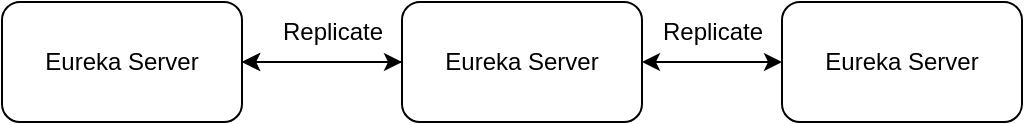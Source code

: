 <mxfile version="20.5.3" type="github">
  <diagram id="2ICcWeiLOYVr5hPKe--f" name="第 1 页">
    <mxGraphModel dx="574" dy="450" grid="1" gridSize="10" guides="1" tooltips="1" connect="1" arrows="1" fold="1" page="0" pageScale="1" pageWidth="827" pageHeight="1169" math="0" shadow="0">
      <root>
        <mxCell id="0" />
        <mxCell id="1" parent="0" />
        <mxCell id="tDdabyUVN-SQ6ZdTEQ9M-3" value="Eureka Server" style="rounded=1;whiteSpace=wrap;html=1;" vertex="1" parent="1">
          <mxGeometry x="40" y="90" width="120" height="60" as="geometry" />
        </mxCell>
        <mxCell id="tDdabyUVN-SQ6ZdTEQ9M-7" value="" style="edgeStyle=orthogonalEdgeStyle;rounded=0;orthogonalLoop=1;jettySize=auto;html=1;" edge="1" parent="1" source="tDdabyUVN-SQ6ZdTEQ9M-4" target="tDdabyUVN-SQ6ZdTEQ9M-3">
          <mxGeometry relative="1" as="geometry" />
        </mxCell>
        <mxCell id="tDdabyUVN-SQ6ZdTEQ9M-4" value="Eureka Server" style="rounded=1;whiteSpace=wrap;html=1;" vertex="1" parent="1">
          <mxGeometry x="240" y="90" width="120" height="60" as="geometry" />
        </mxCell>
        <mxCell id="tDdabyUVN-SQ6ZdTEQ9M-5" value="" style="endArrow=classic;startArrow=classic;html=1;rounded=0;exitX=1;exitY=0.5;exitDx=0;exitDy=0;entryX=0;entryY=0.5;entryDx=0;entryDy=0;" edge="1" parent="1" source="tDdabyUVN-SQ6ZdTEQ9M-3" target="tDdabyUVN-SQ6ZdTEQ9M-4">
          <mxGeometry width="50" height="50" relative="1" as="geometry">
            <mxPoint x="230" y="170" as="sourcePoint" />
            <mxPoint x="280" y="120" as="targetPoint" />
            <Array as="points" />
          </mxGeometry>
        </mxCell>
        <mxCell id="tDdabyUVN-SQ6ZdTEQ9M-6" value="Eureka Server" style="rounded=1;whiteSpace=wrap;html=1;" vertex="1" parent="1">
          <mxGeometry x="430" y="90" width="120" height="60" as="geometry" />
        </mxCell>
        <mxCell id="tDdabyUVN-SQ6ZdTEQ9M-8" value="" style="endArrow=classic;startArrow=classic;html=1;rounded=0;exitX=1;exitY=0.5;exitDx=0;exitDy=0;entryX=0;entryY=0.5;entryDx=0;entryDy=0;" edge="1" parent="1" source="tDdabyUVN-SQ6ZdTEQ9M-4" target="tDdabyUVN-SQ6ZdTEQ9M-6">
          <mxGeometry width="50" height="50" relative="1" as="geometry">
            <mxPoint x="240" y="130" as="sourcePoint" />
            <mxPoint x="290" y="130" as="targetPoint" />
          </mxGeometry>
        </mxCell>
        <mxCell id="tDdabyUVN-SQ6ZdTEQ9M-11" value="Replicate" style="text;html=1;align=center;verticalAlign=middle;resizable=0;points=[];autosize=1;strokeColor=none;fillColor=none;" vertex="1" parent="1">
          <mxGeometry x="170" y="90" width="70" height="30" as="geometry" />
        </mxCell>
        <mxCell id="tDdabyUVN-SQ6ZdTEQ9M-15" value="Replicate" style="text;html=1;align=center;verticalAlign=middle;resizable=0;points=[];autosize=1;strokeColor=none;fillColor=none;" vertex="1" parent="1">
          <mxGeometry x="360" y="90" width="70" height="30" as="geometry" />
        </mxCell>
      </root>
    </mxGraphModel>
  </diagram>
</mxfile>
